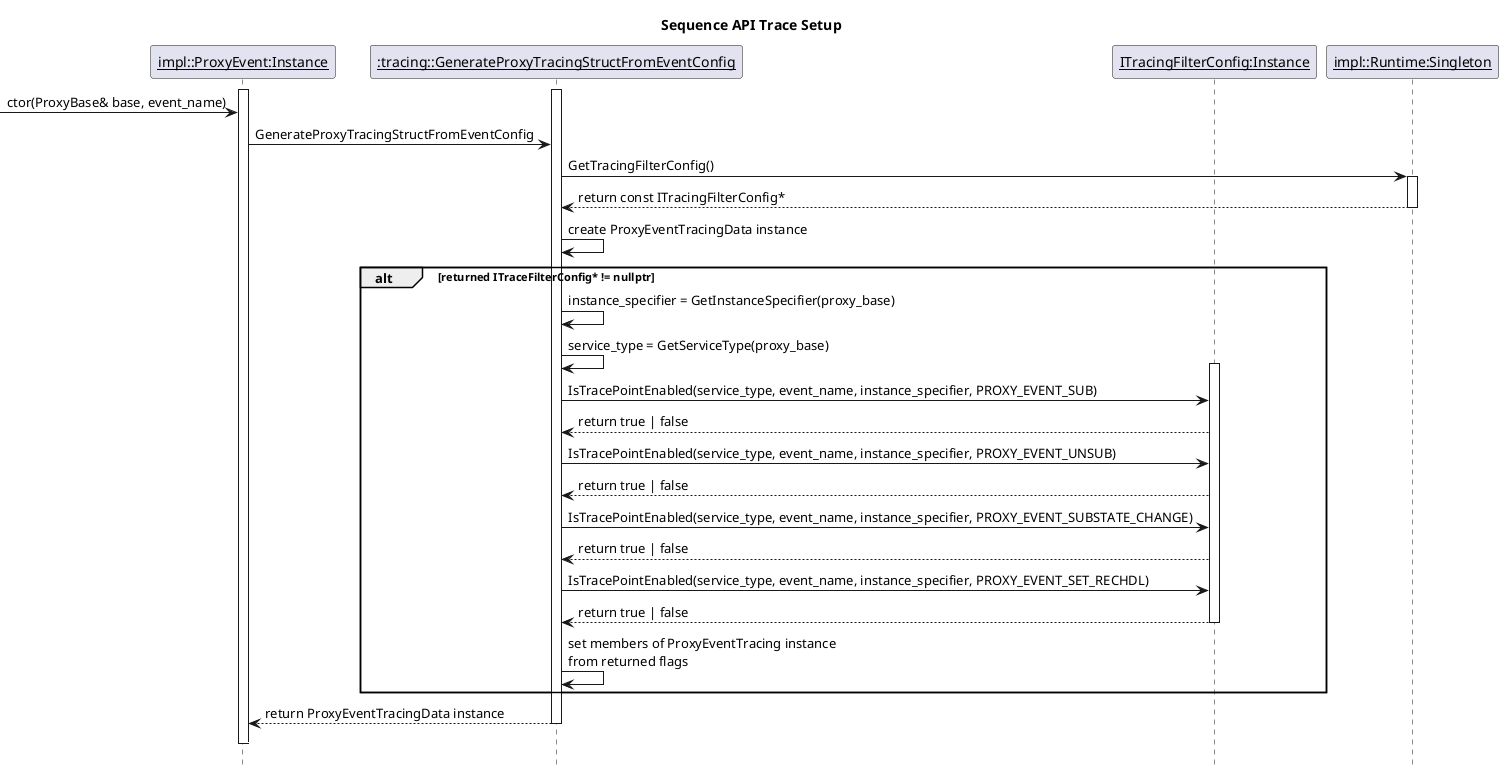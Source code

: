 @startuml sequence_API_trace_setup
title "Sequence API Trace Setup"
hide footbox

participant "<u>impl::ProxyEvent:Instance</u>" as ProxyEvent
participant "<u>:tracing::GenerateProxyTracingStructFromEventConfig</u>" as Generator
participant "<u>ITracingFilterConfig:Instance</u>" as FilterConfig
participant "<u>impl::Runtime:Singleton</u>" as Runtime

activate ProxyEvent
activate Generator
[-> ProxyEvent: ctor(ProxyBase& base, event_name)
ProxyEvent -> Generator: GenerateProxyTracingStructFromEventConfig

Generator -> Runtime: GetTracingFilterConfig()
activate Runtime
Runtime --> Generator: return const ITracingFilterConfig*
deactivate Runtime

Generator -> Generator: create ProxyEventTracingData instance

alt returned ITraceFilterConfig* != nullptr
    Generator -> Generator: instance_specifier = GetInstanceSpecifier(proxy_base)
    Generator -> Generator: service_type = GetServiceType(proxy_base)
    activate FilterConfig
    Generator -> FilterConfig: IsTracePointEnabled(service_type, event_name, instance_specifier, PROXY_EVENT_SUB)
    FilterConfig --> Generator: return true | false
    Generator -> FilterConfig: IsTracePointEnabled(service_type, event_name, instance_specifier, PROXY_EVENT_UNSUB)
    FilterConfig --> Generator: return true | false
    Generator -> FilterConfig: IsTracePointEnabled(service_type, event_name, instance_specifier, PROXY_EVENT_SUBSTATE_CHANGE)
    FilterConfig --> Generator: return true | false
    Generator -> FilterConfig: IsTracePointEnabled(service_type, event_name, instance_specifier, PROXY_EVENT_SET_RECHDL)
    FilterConfig --> Generator: return true | false
    deactivate FilterConfig
    Generator -> Generator: set members of ProxyEventTracing instance\nfrom returned flags
end

Generator --> ProxyEvent: return ProxyEventTracingData instance
deactivate Generator
ProxyEvent -[#white]> ProxyEvent
deactivate ProxyEvent

@enduml
